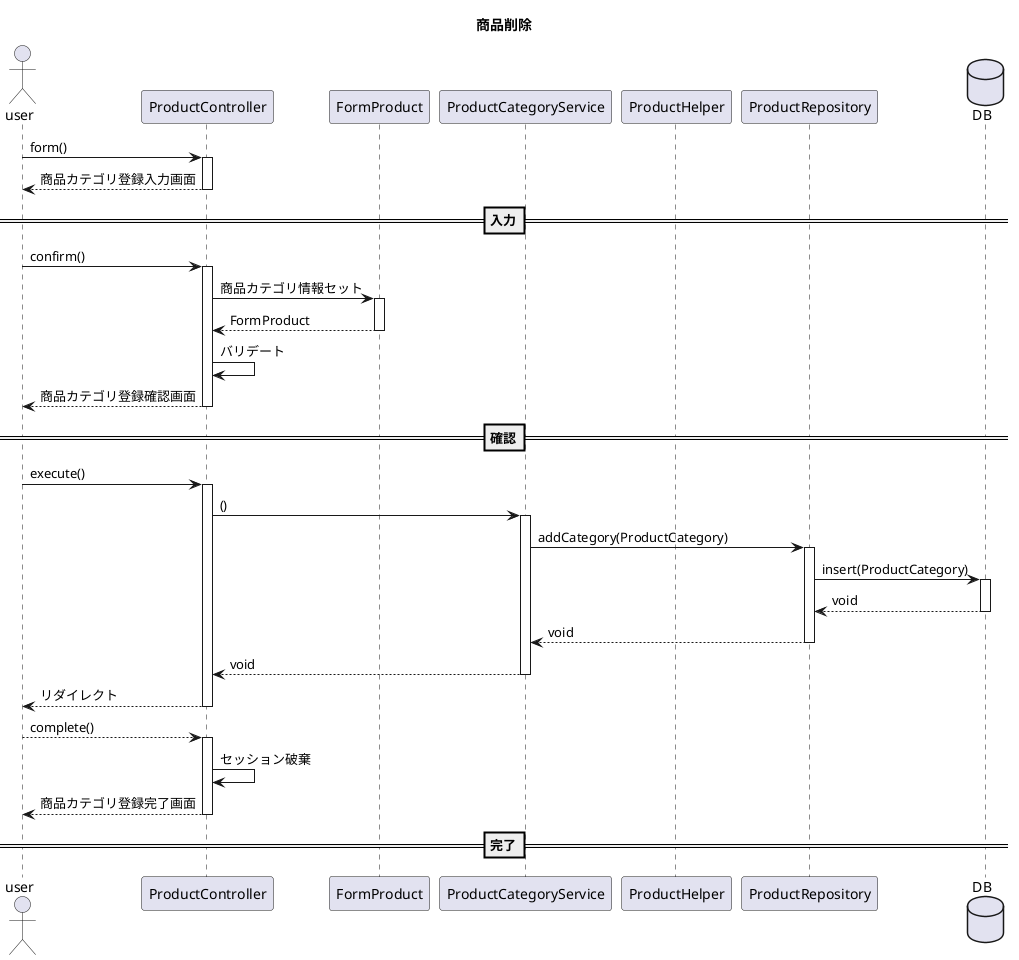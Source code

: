@startuml
title 商品削除
actor user
participant ProductController as Controller
participant FormProduct as Form
participant ProductCategoryService as Service
participant ProductHelper as Helper
participant ProductRepository as Repository
database DB


user -> Controller++:form()
user <-- Controller--:商品カテゴリ登録入力画面
==入力==
user -> Controller++:confirm()
Controller -> Form++:商品カテゴリ情報セット
Controller <-- Form--:FormProduct
Controller -> Controller:バリデート
user <-- Controller--:商品カテゴリ登録確認画面
==確認==
user -> Controller++:execute()
Controller -> Service++:()
Service -> Repository++:addCategory(ProductCategory)
Repository -> DB++:insert(ProductCategory)
Repository <-- DB--:void
Service <-- Repository--:void
Controller <-- Service--:void
user <-- Controller--:リダイレクト
user --> Controller++:complete()
Controller -> Controller:セッション破棄
user <-- Controller--:商品カテゴリ登録完了画面
==完了==
@enduml